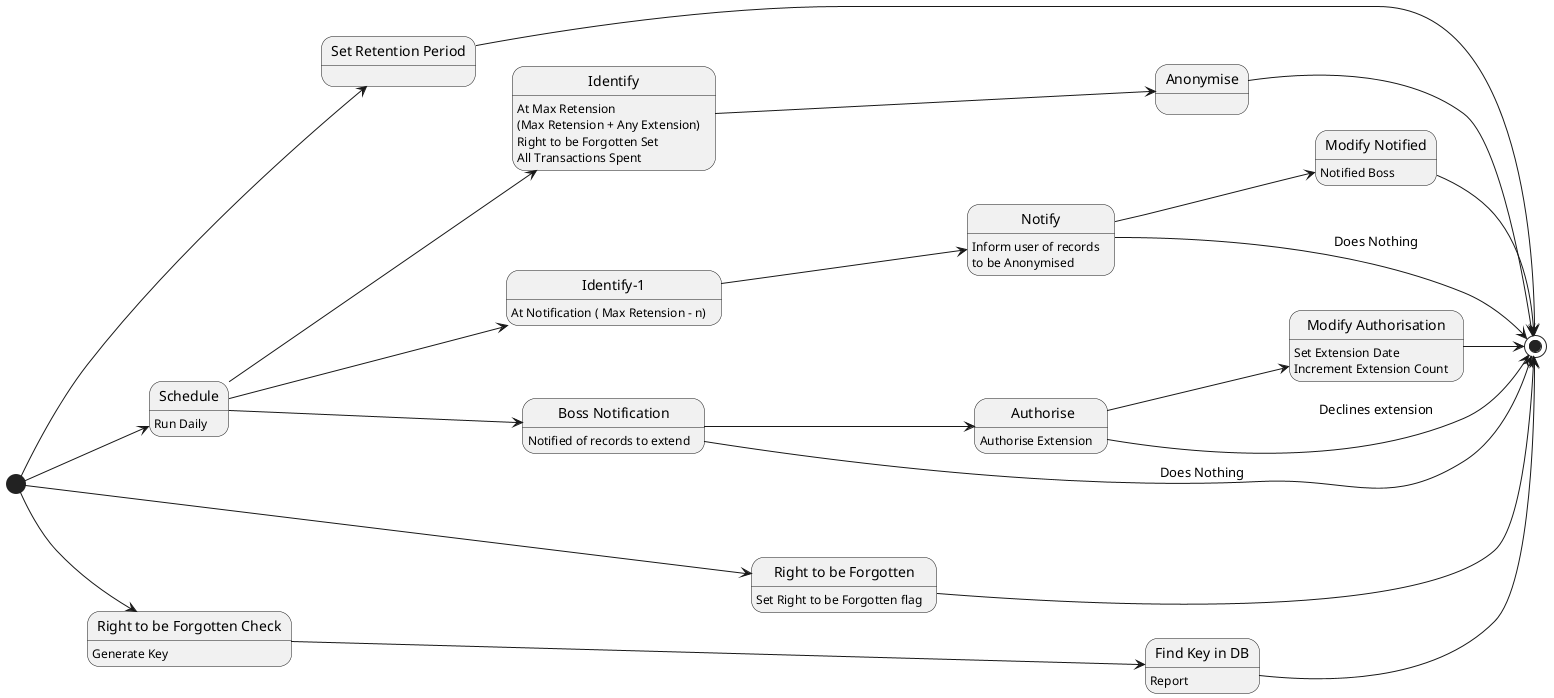 @startuml GDPR

left to right direction

state "Set Retention Period" as state1
state "Schedule" as sched
sched : Run Daily

state "Identify" as ident
ident : At Max Retension\n(Max Retension + Any Extension)
ident : Right to be Forgotten Set
ident : All Transactions Spent

state "Identify-1" as identm
identm : At Notification ( Max Retension - n)

state "Anonymise" as anon

state "Notify" as note
note : Inform user of records\nto be Anonymised

state "Modify Notified" as modNote
modNote : Notified Boss

state "Modify Authorisation" as modAuth
modAuth : Set Extension Date
modAuth : Increment Extension Count

state " Authorise" as auth
auth : Authorise Extension

state "Boss Notification" as boss
boss : Notified of records to extend

state "Right to be Forgotten" as rtbf
rtbf : Set Right to be Forgotten flag

state "Right to be Forgotten Check" as rtbfc
rtbfc : Generate Key
state "Find Key in DB" as dbfind
dbfind : Report 

[*] --> rtbf
rtbf --> [*]

[*] --> rtbfc
rtbfc --> dbfind
dbfind --> [*]

[*] --> state1
state1 --> [*] 

[*] --> sched
sched --> ident
ident --> anon
anon --> [*]

sched --> identm
identm --> note
note --> modNote
modNote --> [*] 
note --> [*] : Does Nothing

sched --> boss
boss --> auth
boss --> [*] : Does Nothing
auth --> modAuth
auth --> [*] : Declines extension
modAuth --> [*]

@enduml